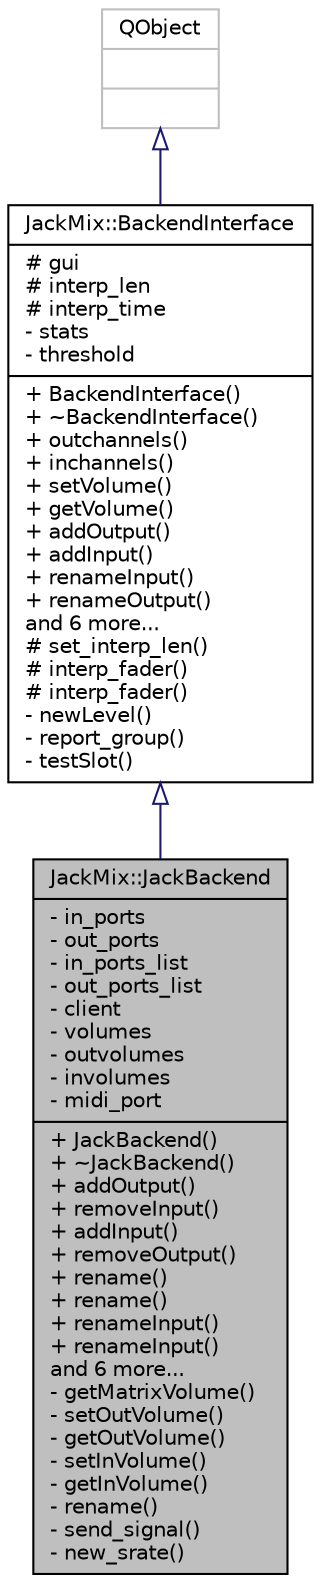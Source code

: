 digraph "JackMix::JackBackend"
{
 // LATEX_PDF_SIZE
  edge [fontname="Helvetica",fontsize="10",labelfontname="Helvetica",labelfontsize="10"];
  node [fontname="Helvetica",fontsize="10",shape=record];
  Node1 [label="{JackMix::JackBackend\n|- in_ports\l- out_ports\l- in_ports_list\l- out_ports_list\l- client\l- volumes\l- outvolumes\l- involumes\l- midi_port\l|+ JackBackend()\l+ ~JackBackend()\l+ addOutput()\l+ removeInput()\l+ addInput()\l+ removeOutput()\l+ rename()\l+ rename()\l+ renameInput()\l+ renameInput()\land 6 more...\l- getMatrixVolume()\l- setOutVolume()\l- getOutVolume()\l- setInVolume()\l- getInVolume()\l- rename()\l- send_signal()\l- new_srate()\l}",height=0.2,width=0.4,color="black", fillcolor="grey75", style="filled", fontcolor="black",tooltip=" "];
  Node2 -> Node1 [dir="back",color="midnightblue",fontsize="10",style="solid",arrowtail="onormal",fontname="Helvetica"];
  Node2 [label="{JackMix::BackendInterface\n|# gui\l# interp_len\l# interp_time\l- stats\l- threshold\l|+ BackendInterface()\l+ ~BackendInterface()\l+ outchannels()\l+ inchannels()\l+ setVolume()\l+ getVolume()\l+ addOutput()\l+ addInput()\l+ renameInput()\l+ renameOutput()\land 6 more...\l# set_interp_len()\l# interp_fader()\l# interp_fader()\l- newLevel()\l- report_group()\l- testSlot()\l}",height=0.2,width=0.4,color="black", fillcolor="white", style="filled",URL="$class_jack_mix_1_1_backend_interface.html",tooltip="Abstract interface for backends."];
  Node3 -> Node2 [dir="back",color="midnightblue",fontsize="10",style="solid",arrowtail="onormal",fontname="Helvetica"];
  Node3 [label="{QObject\n||}",height=0.2,width=0.4,color="grey75", fillcolor="white", style="filled",tooltip=" "];
}
